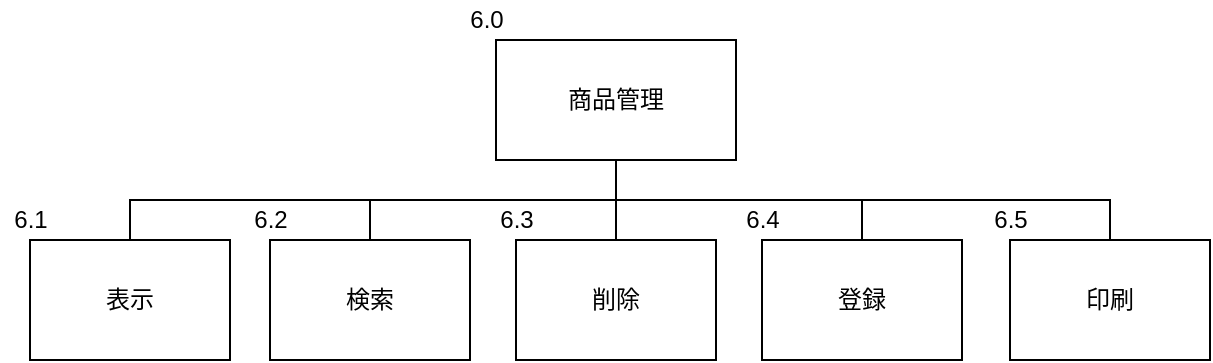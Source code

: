 <mxfile version="12.1.0" type="device" pages="1"><diagram id="wrpmUGDUPV51dJftIt9m" name="Page-1"><mxGraphModel dx="854" dy="497" grid="1" gridSize="10" guides="1" tooltips="1" connect="1" arrows="1" fold="1" page="1" pageScale="1" pageWidth="827" pageHeight="1169" math="0" shadow="0"><root><mxCell id="0"/><mxCell id="1" parent="0"/><UserObject label="&lt;font style=&quot;vertical-align: inherit&quot;&gt;&lt;font style=&quot;vertical-align: inherit&quot;&gt;商品管理&lt;/font&gt;&lt;/font&gt;" treeRoot="1" id="a7nK9uGA60JsyTPENsQV-1"><mxCell style="whiteSpace=wrap;html=1;align=center;treeFolding=1;treeMoving=1;container=1;recursiveResize=0;" parent="1" vertex="1"><mxGeometry x="403" y="110" width="120" height="60" as="geometry"/></mxCell></UserObject><mxCell id="a7nK9uGA60JsyTPENsQV-2" value="検索" style="whiteSpace=wrap;html=1;align=center;verticalAlign=middle;container=1;recursiveResize=0;treeFolding=1;treeMoving=1;" parent="1" vertex="1"><mxGeometry x="290" y="210" width="100" height="60" as="geometry"/></mxCell><mxCell id="a7nK9uGA60JsyTPENsQV-3" value="" style="edgeStyle=elbowEdgeStyle;elbow=vertical;startArrow=none;endArrow=none;rounded=0;exitX=0.5;exitY=1;exitDx=0;exitDy=0;" parent="1" source="a7nK9uGA60JsyTPENsQV-1" target="a7nK9uGA60JsyTPENsQV-2" edge="1"><mxGeometry relative="1" as="geometry"><mxPoint x="420" y="170" as="sourcePoint"/></mxGeometry></mxCell><mxCell id="a7nK9uGA60JsyTPENsQV-4" value="表示" style="whiteSpace=wrap;html=1;align=center;verticalAlign=middle;container=1;recursiveResize=0;treeFolding=1;treeMoving=1;" parent="1" vertex="1"><mxGeometry x="170" y="210" width="100" height="60" as="geometry"/></mxCell><mxCell id="a7nK9uGA60JsyTPENsQV-5" value="" style="edgeStyle=elbowEdgeStyle;elbow=vertical;startArrow=none;endArrow=none;rounded=0;exitX=0.5;exitY=1;exitDx=0;exitDy=0;" parent="1" source="a7nK9uGA60JsyTPENsQV-1" target="a7nK9uGA60JsyTPENsQV-4" edge="1"><mxGeometry relative="1" as="geometry"><mxPoint x="260" y="170" as="sourcePoint"/></mxGeometry></mxCell><mxCell id="RoZTvhKH2XpjGjiPZF5T-1" value="削除" style="whiteSpace=wrap;html=1;align=center;verticalAlign=middle;container=1;recursiveResize=0;treeFolding=1;treeMoving=1;" parent="1" vertex="1"><mxGeometry x="413" y="210" width="100" height="60" as="geometry"/></mxCell><mxCell id="RoZTvhKH2XpjGjiPZF5T-2" value="" style="edgeStyle=elbowEdgeStyle;elbow=vertical;startArrow=none;endArrow=none;rounded=0;exitX=0.5;exitY=1;exitDx=0;exitDy=0;entryX=0.5;entryY=0;entryDx=0;entryDy=0;" parent="1" source="a7nK9uGA60JsyTPENsQV-1" target="RoZTvhKH2XpjGjiPZF5T-1" edge="1"><mxGeometry relative="1" as="geometry"><mxPoint x="820" y="170" as="sourcePoint"/><mxPoint x="620" y="210" as="targetPoint"/></mxGeometry></mxCell><mxCell id="RoZTvhKH2XpjGjiPZF5T-3" value="登録" style="whiteSpace=wrap;html=1;align=center;verticalAlign=middle;container=1;recursiveResize=0;treeFolding=1;treeMoving=1;" parent="1" vertex="1"><mxGeometry x="536" y="210" width="100" height="60" as="geometry"/></mxCell><mxCell id="RoZTvhKH2XpjGjiPZF5T-4" value="" style="edgeStyle=elbowEdgeStyle;elbow=vertical;startArrow=none;endArrow=none;rounded=0;exitX=0.5;exitY=1;exitDx=0;exitDy=0;entryX=0.5;entryY=0;entryDx=0;entryDy=0;" parent="1" source="a7nK9uGA60JsyTPENsQV-1" edge="1"><mxGeometry relative="1" as="geometry"><mxPoint x="526" y="170" as="sourcePoint"/><mxPoint x="586" y="210" as="targetPoint"/></mxGeometry></mxCell><mxCell id="RoZTvhKH2XpjGjiPZF5T-6" value="6.0" style="text;html=1;resizable=0;autosize=1;align=center;verticalAlign=middle;points=[];fillColor=none;strokeColor=none;rounded=0;" parent="1" vertex="1"><mxGeometry x="383" y="90" width="30" height="20" as="geometry"/></mxCell><mxCell id="RoZTvhKH2XpjGjiPZF5T-7" value="6.1&lt;span style=&quot;font-family: &amp;#34;helvetica&amp;#34; , &amp;#34;arial&amp;#34; , sans-serif ; font-size: 0px&quot;&gt;%3CmxGraphModel%3E%3Croot%3E%3CmxCell%20id%3D%220%22%2F%3E%3CmxCell%20id%3D%221%22%20parent%3D%220%22%2F%3E%3CmxCell%20id%3D%222%22%20value%3D%226.0%22%20style%3D%22text%3Bhtml%3D1%3Bresizable%3D0%3Bautosize%3D1%3Balign%3Dcenter%3BverticalAlign%3Dmiddle%3Bpoints%3D%5B%5D%3BfillColor%3Dnone%3BstrokeColor%3Dnone%3Brounded%3D0%3B%22%20vertex%3D%221%22%20parent%3D%221%22%3E%3CmxGeometry%20x%3D%22325%22%20y%3D%2290%22%20width%3D%2230%22%20height%3D%2220%22%20as%3D%22geometry%22%2F%3E%3C%2FmxCell%3E%3C%2Froot%3E%3C%2FmxGraphModel%3E&lt;/span&gt;" style="text;html=1;resizable=0;autosize=1;align=center;verticalAlign=middle;points=[];fillColor=none;strokeColor=none;rounded=0;" parent="1" vertex="1"><mxGeometry x="155" y="190" width="30" height="20" as="geometry"/></mxCell><mxCell id="RoZTvhKH2XpjGjiPZF5T-8" value="6.2" style="text;html=1;resizable=0;autosize=1;align=center;verticalAlign=middle;points=[];fillColor=none;strokeColor=none;rounded=0;" parent="1" vertex="1"><mxGeometry x="275" y="190" width="30" height="20" as="geometry"/></mxCell><mxCell id="RoZTvhKH2XpjGjiPZF5T-9" value="6.3&lt;span style=&quot;font-family: &amp;#34;helvetica&amp;#34; , &amp;#34;arial&amp;#34; , sans-serif ; font-size: 0px&quot;&gt;%3CmxGraphModel%3E%3Croot%3E%3CmxCell%20id%3D%220%22%2F%3E%3CmxCell%20id%3D%221%22%20parent%3D%220%22%2F%3E%3CmxCell%20id%3D%222%22%20value%3D%226.0%22%20style%3D%22text%3Bhtml%3D1%3Bresizable%3D0%3Bautosize%3D1%3Balign%3Dcenter%3BverticalAlign%3Dmiddle%3Bpoints%3D%5B%5D%3BfillColor%3Dnone%3BstrokeColor%3Dnone%3Brounded%3D0%3B%22%20vertex%3D%221%22%20parent%3D%221%22%3E%3CmxGeometry%20x%3D%22325%22%20y%3D%2290%22%20width%3D%2230%22%20height%3D%2220%22%20as%3D%22geometry%22%2F%3E%3C%2FmxCell%3E%3C%2Froot%3E%3C%2FmxGraphModel%32&lt;/span&gt;" style="text;html=1;resizable=0;autosize=1;align=center;verticalAlign=middle;points=[];fillColor=none;strokeColor=none;rounded=0;" parent="1" vertex="1"><mxGeometry x="398" y="190" width="30" height="20" as="geometry"/></mxCell><mxCell id="RoZTvhKH2XpjGjiPZF5T-10" value="6.4&lt;span style=&quot;font-family: &amp;#34;helvetica&amp;#34; , &amp;#34;arial&amp;#34; , sans-serif ; font-size: 0px&quot;&gt;%3CmxGraphModel%3E%3Croot%3E%3CmxCell%20id%3D%220%22%2F%3E%3CmxCell%20id%3D%221%22%20parent%3D%220%22%2F%3E%3CmxCell%20id%3D%222%22%20value%3D%226.0%22%20style%3D%22text%3Bhtml%3D1%3Bresizable%3D0%3Bautosize%3D1%3Balign%3Dcenter%3BverticalAlign%3Dmiddle%3Bpoints%3D%5B%5D%3BfillColor%3Dnone%3BstrokeColor%3Dnone%3Brounded%3D0%3B%22%20vertex%3D%221%22%20parent%3D%221%22%3E%3CmxGeometry%20x%3D%22325%22%20y%3D%2290%22%20width%3D%2230%22%20height%3D%2220%22%20as%3D%22geometry%22%2F%3E%3C%2FmxCell%3E%3C%2Froot%3E%3C%2FmxGraphModel%&lt;/span&gt;" style="text;html=1;resizable=0;autosize=1;align=center;verticalAlign=middle;points=[];fillColor=none;strokeColor=none;rounded=0;" parent="1" vertex="1"><mxGeometry x="521" y="190" width="30" height="20" as="geometry"/></mxCell><mxCell id="cvmtZvl7QvgsbN-zO605-1" value="印刷" style="whiteSpace=wrap;html=1;align=center;verticalAlign=middle;container=1;recursiveResize=0;treeFolding=1;treeMoving=1;" vertex="1" parent="1"><mxGeometry x="660" y="210" width="100" height="60" as="geometry"/></mxCell><mxCell id="cvmtZvl7QvgsbN-zO605-2" value="6.5&lt;span style=&quot;font-family: &amp;#34;helvetica&amp;#34; , &amp;#34;arial&amp;#34; , sans-serif ; font-size: 0px&quot;&gt;%3CmxGraphModel%3E%3Croot%3E%3CmxCell%20id%3D%220%22%2F%3E%3CmxCell%20id%3D%221%22%20parent%3D%220%22%2F%3E%3CmxCell%20id%3D%222%22%20value%3D%226.0%22%20style%3D%22text%3Bhtml%3D1%3Bresizable%3D0%3Bautosize%3D1%3Balign%3Dcenter%3BverticalAlign%3Dmiddle%3Bpoints%3D%5B%5D%3BfillColor%3Dnone%3BstrokeColor%3Dnone%3Brounded%3D0%3B%22%20vertex%3D%221%22%20parent%3D%221%22%3E%3CmxGeometry%20x%3D%22325%22%20y%3D%2290%22%20width%3D%2230%22%20height%3D%2220%22%20as%3D%22geometry%22%2F%3E%3C%2FmxCell%3E%3C%2Froot%3E%3C%2FmxGraphModel&lt;/span&gt;" style="text;html=1;resizable=0;autosize=1;align=center;verticalAlign=middle;points=[];fillColor=none;strokeColor=none;rounded=0;" vertex="1" parent="1"><mxGeometry x="645" y="190" width="30" height="20" as="geometry"/></mxCell><mxCell id="cvmtZvl7QvgsbN-zO605-3" value="" style="edgeStyle=elbowEdgeStyle;elbow=vertical;startArrow=none;endArrow=none;rounded=0;exitX=0.5;exitY=1;exitDx=0;exitDy=0;entryX=0.5;entryY=0;entryDx=0;entryDy=0;" edge="1" parent="1" source="a7nK9uGA60JsyTPENsQV-1"><mxGeometry relative="1" as="geometry"><mxPoint x="527" y="170" as="sourcePoint"/><mxPoint x="710" y="210" as="targetPoint"/></mxGeometry></mxCell></root></mxGraphModel></diagram></mxfile>
